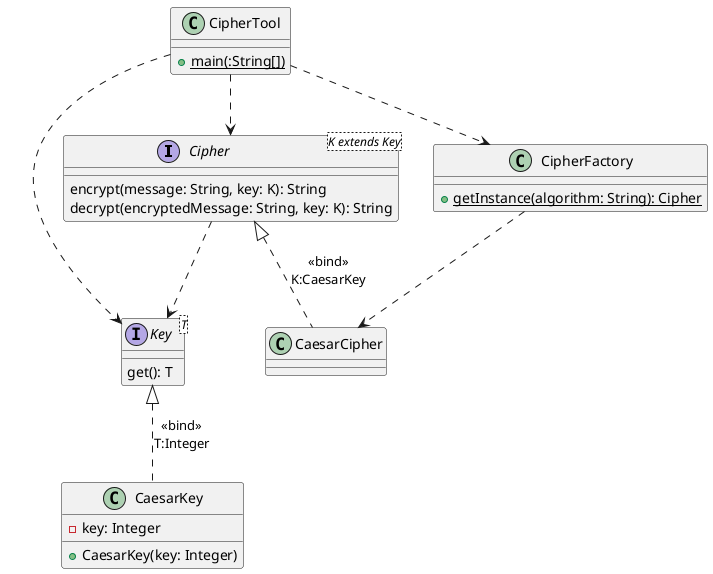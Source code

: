 @startuml

interface Cipher<K extends Key> {
    encrypt(message: String, key: K): String
    decrypt(encryptedMessage: String, key: K): String
}

interface Key<T> {
    get(): T
}

class CaesarKey {
    - key: Integer
    + CaesarKey(key: Integer)
}

Key <|.. CaesarKey :<<bind>>\nT:Integer
Cipher ..> Key

class CaesarCipher
Cipher <|.. CaesarCipher :<<bind>>\nK:CaesarKey

class CipherFactory {
    + {static} getInstance(algorithm: String): Cipher
}

CipherFactory ..> CaesarCipher

class CipherTool {
    + {static} main(:String[])
}

CipherTool ..> Cipher
CipherTool ..> Key
CipherTool ..> CipherFactory

@enduml